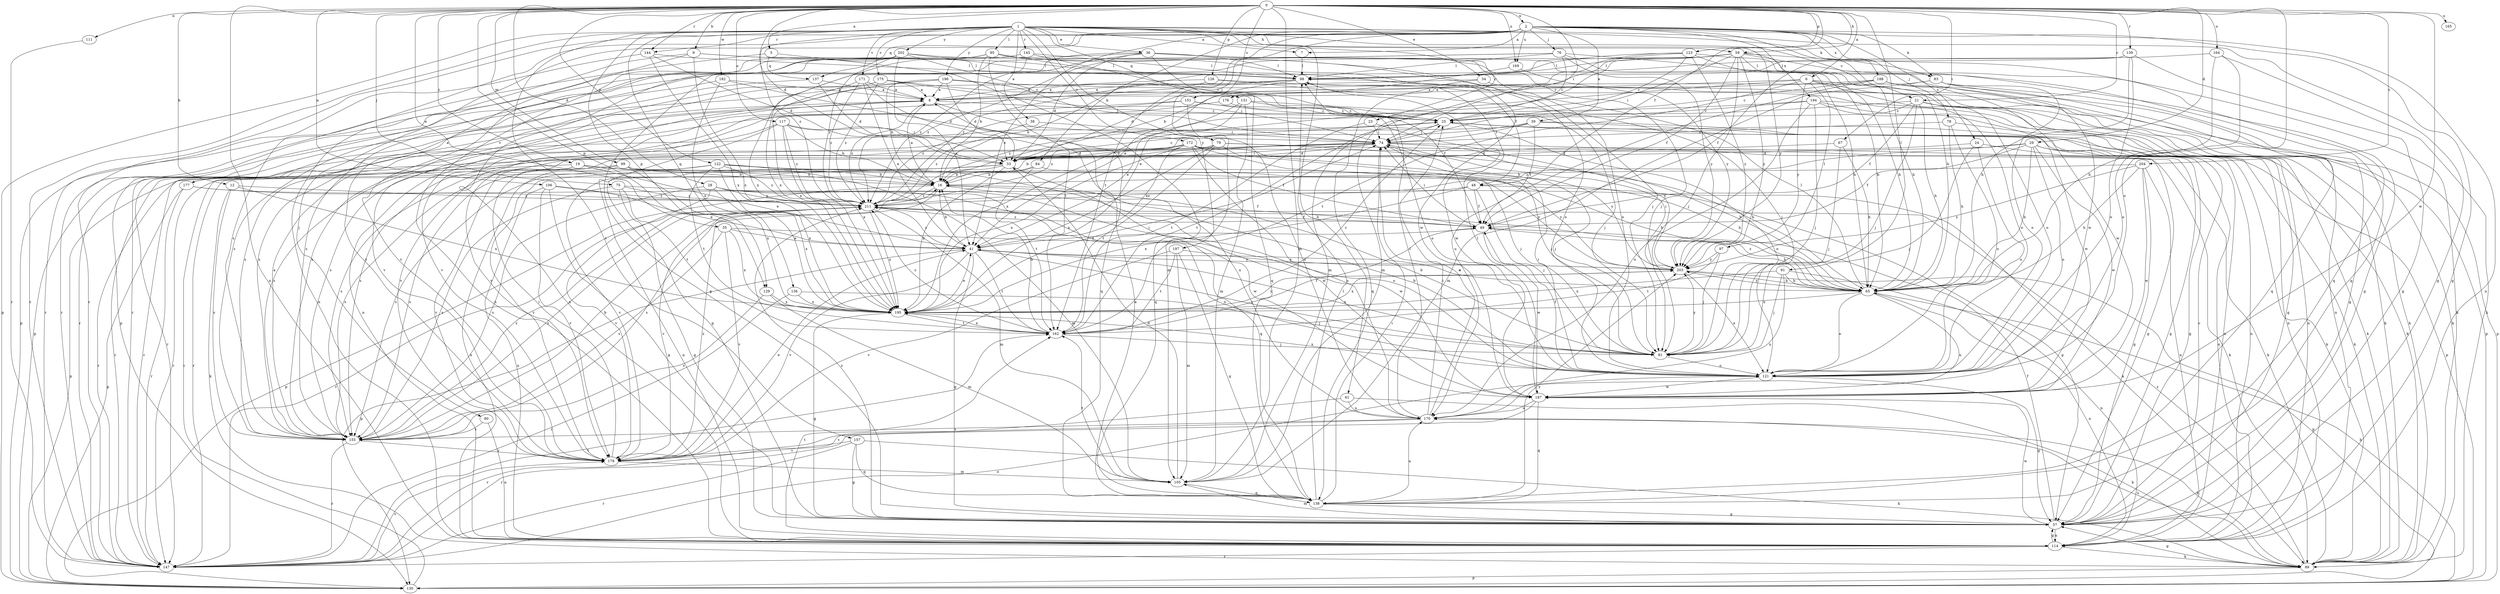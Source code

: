 strict digraph  {
0;
1;
2;
5;
6;
7;
8;
9;
12;
16;
19;
21;
23;
24;
25;
28;
29;
33;
34;
35;
36;
38;
39;
41;
48;
49;
57;
59;
61;
65;
67;
74;
75;
76;
78;
79;
80;
81;
83;
84;
89;
91;
95;
97;
98;
99;
105;
106;
111;
114;
117;
121;
122;
123;
126;
129;
130;
131;
136;
137;
138;
139;
144;
145;
147;
151;
155;
157;
162;
164;
165;
169;
170;
171;
172;
175;
176;
177;
178;
182;
187;
188;
194;
195;
196;
197;
202;
203;
204;
211;
0 -> 2  [label=a];
0 -> 5  [label=a];
0 -> 6  [label=a];
0 -> 9  [label=b];
0 -> 12  [label=b];
0 -> 19  [label=c];
0 -> 21  [label=c];
0 -> 28  [label=d];
0 -> 29  [label=d];
0 -> 33  [label=d];
0 -> 34  [label=e];
0 -> 35  [label=e];
0 -> 48  [label=f];
0 -> 59  [label=h];
0 -> 67  [label=i];
0 -> 74  [label=i];
0 -> 75  [label=j];
0 -> 91  [label=l];
0 -> 99  [label=m];
0 -> 105  [label=m];
0 -> 106  [label=n];
0 -> 111  [label=n];
0 -> 114  [label=n];
0 -> 117  [label=o];
0 -> 121  [label=o];
0 -> 122  [label=p];
0 -> 123  [label=p];
0 -> 126  [label=p];
0 -> 129  [label=p];
0 -> 139  [label=r];
0 -> 144  [label=r];
0 -> 151  [label=s];
0 -> 164  [label=u];
0 -> 165  [label=u];
0 -> 169  [label=u];
0 -> 182  [label=w];
0 -> 187  [label=w];
0 -> 204  [label=z];
1 -> 7  [label=a];
1 -> 21  [label=c];
1 -> 23  [label=c];
1 -> 36  [label=e];
1 -> 38  [label=e];
1 -> 57  [label=g];
1 -> 59  [label=h];
1 -> 61  [label=h];
1 -> 83  [label=k];
1 -> 95  [label=l];
1 -> 129  [label=p];
1 -> 130  [label=p];
1 -> 131  [label=q];
1 -> 136  [label=q];
1 -> 144  [label=r];
1 -> 145  [label=r];
1 -> 147  [label=r];
1 -> 157  [label=t];
1 -> 171  [label=v];
1 -> 172  [label=v];
1 -> 175  [label=v];
1 -> 196  [label=y];
1 -> 197  [label=y];
1 -> 202  [label=y];
1 -> 203  [label=y];
1 -> 211  [label=z];
2 -> 7  [label=a];
2 -> 24  [label=c];
2 -> 39  [label=e];
2 -> 41  [label=e];
2 -> 57  [label=g];
2 -> 65  [label=h];
2 -> 76  [label=j];
2 -> 78  [label=j];
2 -> 79  [label=j];
2 -> 80  [label=j];
2 -> 83  [label=k];
2 -> 84  [label=k];
2 -> 114  [label=n];
2 -> 137  [label=q];
2 -> 147  [label=r];
2 -> 155  [label=s];
2 -> 162  [label=t];
2 -> 169  [label=u];
2 -> 188  [label=x];
2 -> 194  [label=x];
5 -> 105  [label=m];
5 -> 137  [label=q];
5 -> 147  [label=r];
6 -> 41  [label=e];
6 -> 89  [label=k];
6 -> 97  [label=l];
6 -> 121  [label=o];
6 -> 130  [label=p];
6 -> 162  [label=t];
6 -> 176  [label=v];
6 -> 203  [label=y];
7 -> 98  [label=l];
8 -> 25  [label=c];
8 -> 170  [label=u];
8 -> 177  [label=v];
8 -> 211  [label=z];
9 -> 48  [label=f];
9 -> 98  [label=l];
9 -> 114  [label=n];
9 -> 178  [label=v];
9 -> 195  [label=x];
12 -> 89  [label=k];
12 -> 155  [label=s];
12 -> 195  [label=x];
12 -> 211  [label=z];
16 -> 8  [label=a];
16 -> 49  [label=f];
16 -> 130  [label=p];
16 -> 155  [label=s];
16 -> 211  [label=z];
19 -> 16  [label=b];
19 -> 41  [label=e];
19 -> 147  [label=r];
19 -> 155  [label=s];
19 -> 178  [label=v];
19 -> 187  [label=w];
21 -> 25  [label=c];
21 -> 49  [label=f];
21 -> 57  [label=g];
21 -> 65  [label=h];
21 -> 81  [label=j];
21 -> 89  [label=k];
21 -> 114  [label=n];
21 -> 155  [label=s];
23 -> 74  [label=i];
23 -> 162  [label=t];
23 -> 203  [label=y];
24 -> 33  [label=d];
24 -> 57  [label=g];
24 -> 81  [label=j];
24 -> 121  [label=o];
25 -> 74  [label=i];
25 -> 114  [label=n];
25 -> 121  [label=o];
25 -> 130  [label=p];
25 -> 155  [label=s];
25 -> 162  [label=t];
28 -> 121  [label=o];
28 -> 155  [label=s];
28 -> 178  [label=v];
28 -> 187  [label=w];
28 -> 195  [label=x];
28 -> 211  [label=z];
29 -> 33  [label=d];
29 -> 49  [label=f];
29 -> 57  [label=g];
29 -> 65  [label=h];
29 -> 114  [label=n];
29 -> 121  [label=o];
29 -> 187  [label=w];
29 -> 211  [label=z];
33 -> 16  [label=b];
33 -> 25  [label=c];
33 -> 74  [label=i];
33 -> 114  [label=n];
33 -> 138  [label=q];
33 -> 147  [label=r];
33 -> 178  [label=v];
33 -> 195  [label=x];
34 -> 8  [label=a];
34 -> 89  [label=k];
34 -> 138  [label=q];
35 -> 41  [label=e];
35 -> 121  [label=o];
35 -> 155  [label=s];
35 -> 178  [label=v];
35 -> 195  [label=x];
36 -> 33  [label=d];
36 -> 57  [label=g];
36 -> 65  [label=h];
36 -> 81  [label=j];
36 -> 98  [label=l];
36 -> 114  [label=n];
36 -> 121  [label=o];
36 -> 138  [label=q];
36 -> 211  [label=z];
38 -> 74  [label=i];
38 -> 211  [label=z];
39 -> 49  [label=f];
39 -> 74  [label=i];
39 -> 89  [label=k];
39 -> 114  [label=n];
39 -> 147  [label=r];
39 -> 211  [label=z];
41 -> 16  [label=b];
41 -> 57  [label=g];
41 -> 81  [label=j];
41 -> 130  [label=p];
41 -> 162  [label=t];
41 -> 178  [label=v];
41 -> 203  [label=y];
41 -> 211  [label=z];
48 -> 49  [label=f];
48 -> 57  [label=g];
48 -> 81  [label=j];
48 -> 195  [label=x];
48 -> 211  [label=z];
49 -> 41  [label=e];
49 -> 65  [label=h];
49 -> 74  [label=i];
49 -> 187  [label=w];
49 -> 211  [label=z];
57 -> 25  [label=c];
57 -> 49  [label=f];
57 -> 105  [label=m];
57 -> 114  [label=n];
57 -> 187  [label=w];
57 -> 211  [label=z];
59 -> 49  [label=f];
59 -> 65  [label=h];
59 -> 74  [label=i];
59 -> 81  [label=j];
59 -> 89  [label=k];
59 -> 98  [label=l];
59 -> 105  [label=m];
59 -> 138  [label=q];
59 -> 147  [label=r];
59 -> 187  [label=w];
59 -> 203  [label=y];
59 -> 211  [label=z];
61 -> 89  [label=k];
61 -> 147  [label=r];
61 -> 170  [label=u];
65 -> 41  [label=e];
65 -> 98  [label=l];
65 -> 114  [label=n];
65 -> 121  [label=o];
65 -> 170  [label=u];
65 -> 195  [label=x];
65 -> 203  [label=y];
65 -> 211  [label=z];
67 -> 33  [label=d];
67 -> 65  [label=h];
67 -> 81  [label=j];
74 -> 33  [label=d];
74 -> 57  [label=g];
74 -> 65  [label=h];
74 -> 81  [label=j];
74 -> 147  [label=r];
75 -> 57  [label=g];
75 -> 89  [label=k];
75 -> 155  [label=s];
75 -> 162  [label=t];
75 -> 211  [label=z];
76 -> 25  [label=c];
76 -> 57  [label=g];
76 -> 65  [label=h];
76 -> 98  [label=l];
76 -> 155  [label=s];
76 -> 203  [label=y];
76 -> 211  [label=z];
78 -> 65  [label=h];
78 -> 74  [label=i];
78 -> 89  [label=k];
78 -> 121  [label=o];
79 -> 33  [label=d];
79 -> 65  [label=h];
79 -> 81  [label=j];
79 -> 89  [label=k];
79 -> 155  [label=s];
79 -> 162  [label=t];
79 -> 195  [label=x];
80 -> 114  [label=n];
80 -> 155  [label=s];
81 -> 16  [label=b];
81 -> 41  [label=e];
81 -> 121  [label=o];
81 -> 203  [label=y];
83 -> 8  [label=a];
83 -> 57  [label=g];
83 -> 105  [label=m];
83 -> 121  [label=o];
83 -> 138  [label=q];
84 -> 16  [label=b];
84 -> 147  [label=r];
84 -> 162  [label=t];
84 -> 203  [label=y];
89 -> 57  [label=g];
89 -> 130  [label=p];
89 -> 170  [label=u];
89 -> 211  [label=z];
91 -> 65  [label=h];
91 -> 81  [label=j];
91 -> 114  [label=n];
91 -> 170  [label=u];
91 -> 195  [label=x];
95 -> 16  [label=b];
95 -> 98  [label=l];
95 -> 121  [label=o];
95 -> 155  [label=s];
95 -> 162  [label=t];
95 -> 187  [label=w];
95 -> 195  [label=x];
97 -> 81  [label=j];
97 -> 162  [label=t];
97 -> 203  [label=y];
98 -> 8  [label=a];
98 -> 33  [label=d];
98 -> 155  [label=s];
98 -> 178  [label=v];
98 -> 187  [label=w];
99 -> 16  [label=b];
99 -> 65  [label=h];
99 -> 114  [label=n];
99 -> 130  [label=p];
99 -> 155  [label=s];
99 -> 195  [label=x];
99 -> 203  [label=y];
105 -> 33  [label=d];
105 -> 138  [label=q];
105 -> 162  [label=t];
106 -> 41  [label=e];
106 -> 57  [label=g];
106 -> 114  [label=n];
106 -> 178  [label=v];
106 -> 211  [label=z];
111 -> 147  [label=r];
114 -> 57  [label=g];
114 -> 89  [label=k];
114 -> 147  [label=r];
114 -> 162  [label=t];
117 -> 16  [label=b];
117 -> 57  [label=g];
117 -> 74  [label=i];
117 -> 155  [label=s];
117 -> 170  [label=u];
117 -> 195  [label=x];
117 -> 211  [label=z];
121 -> 16  [label=b];
121 -> 49  [label=f];
121 -> 57  [label=g];
121 -> 74  [label=i];
121 -> 187  [label=w];
121 -> 195  [label=x];
122 -> 16  [label=b];
122 -> 65  [label=h];
122 -> 105  [label=m];
122 -> 155  [label=s];
122 -> 162  [label=t];
122 -> 178  [label=v];
122 -> 195  [label=x];
122 -> 211  [label=z];
123 -> 16  [label=b];
123 -> 25  [label=c];
123 -> 65  [label=h];
123 -> 98  [label=l];
123 -> 105  [label=m];
123 -> 138  [label=q];
123 -> 203  [label=y];
126 -> 8  [label=a];
126 -> 16  [label=b];
126 -> 81  [label=j];
126 -> 121  [label=o];
129 -> 105  [label=m];
129 -> 155  [label=s];
129 -> 195  [label=x];
130 -> 65  [label=h];
130 -> 74  [label=i];
131 -> 25  [label=c];
131 -> 41  [label=e];
131 -> 81  [label=j];
131 -> 105  [label=m];
131 -> 211  [label=z];
136 -> 81  [label=j];
136 -> 147  [label=r];
136 -> 195  [label=x];
137 -> 8  [label=a];
137 -> 33  [label=d];
137 -> 155  [label=s];
138 -> 8  [label=a];
138 -> 57  [label=g];
138 -> 74  [label=i];
138 -> 98  [label=l];
138 -> 170  [label=u];
138 -> 203  [label=y];
139 -> 49  [label=f];
139 -> 57  [label=g];
139 -> 65  [label=h];
139 -> 98  [label=l];
139 -> 121  [label=o];
144 -> 33  [label=d];
144 -> 98  [label=l];
144 -> 147  [label=r];
144 -> 195  [label=x];
145 -> 25  [label=c];
145 -> 98  [label=l];
145 -> 130  [label=p];
145 -> 195  [label=x];
147 -> 121  [label=o];
147 -> 162  [label=t];
147 -> 178  [label=v];
151 -> 25  [label=c];
151 -> 121  [label=o];
151 -> 138  [label=q];
151 -> 178  [label=v];
151 -> 211  [label=z];
155 -> 8  [label=a];
155 -> 16  [label=b];
155 -> 147  [label=r];
155 -> 178  [label=v];
155 -> 211  [label=z];
157 -> 57  [label=g];
157 -> 89  [label=k];
157 -> 138  [label=q];
157 -> 147  [label=r];
157 -> 178  [label=v];
162 -> 16  [label=b];
162 -> 25  [label=c];
162 -> 49  [label=f];
162 -> 81  [label=j];
162 -> 195  [label=x];
162 -> 211  [label=z];
164 -> 65  [label=h];
164 -> 89  [label=k];
164 -> 98  [label=l];
164 -> 121  [label=o];
169 -> 41  [label=e];
169 -> 203  [label=y];
170 -> 25  [label=c];
170 -> 74  [label=i];
170 -> 89  [label=k];
170 -> 98  [label=l];
170 -> 155  [label=s];
170 -> 178  [label=v];
171 -> 8  [label=a];
171 -> 33  [label=d];
171 -> 41  [label=e];
171 -> 195  [label=x];
171 -> 211  [label=z];
172 -> 16  [label=b];
172 -> 33  [label=d];
172 -> 41  [label=e];
172 -> 49  [label=f];
172 -> 81  [label=j];
172 -> 89  [label=k];
172 -> 147  [label=r];
172 -> 170  [label=u];
172 -> 195  [label=x];
172 -> 203  [label=y];
175 -> 8  [label=a];
175 -> 49  [label=f];
175 -> 74  [label=i];
175 -> 155  [label=s];
175 -> 178  [label=v];
175 -> 211  [label=z];
176 -> 25  [label=c];
176 -> 178  [label=v];
177 -> 8  [label=a];
177 -> 130  [label=p];
177 -> 147  [label=r];
177 -> 187  [label=w];
177 -> 211  [label=z];
178 -> 41  [label=e];
178 -> 74  [label=i];
178 -> 105  [label=m];
178 -> 211  [label=z];
182 -> 8  [label=a];
182 -> 130  [label=p];
182 -> 138  [label=q];
182 -> 195  [label=x];
187 -> 98  [label=l];
187 -> 138  [label=q];
187 -> 147  [label=r];
187 -> 170  [label=u];
188 -> 8  [label=a];
188 -> 25  [label=c];
188 -> 114  [label=n];
188 -> 130  [label=p];
188 -> 170  [label=u];
188 -> 187  [label=w];
194 -> 25  [label=c];
194 -> 81  [label=j];
194 -> 89  [label=k];
194 -> 114  [label=n];
194 -> 170  [label=u];
194 -> 187  [label=w];
194 -> 195  [label=x];
195 -> 41  [label=e];
195 -> 57  [label=g];
195 -> 74  [label=i];
195 -> 162  [label=t];
195 -> 203  [label=y];
196 -> 8  [label=a];
196 -> 16  [label=b];
196 -> 33  [label=d];
196 -> 74  [label=i];
196 -> 89  [label=k];
196 -> 114  [label=n];
196 -> 147  [label=r];
197 -> 105  [label=m];
197 -> 138  [label=q];
197 -> 162  [label=t];
197 -> 178  [label=v];
197 -> 203  [label=y];
202 -> 25  [label=c];
202 -> 41  [label=e];
202 -> 81  [label=j];
202 -> 98  [label=l];
202 -> 114  [label=n];
202 -> 130  [label=p];
202 -> 178  [label=v];
202 -> 211  [label=z];
203 -> 65  [label=h];
203 -> 74  [label=i];
203 -> 121  [label=o];
203 -> 130  [label=p];
203 -> 195  [label=x];
204 -> 16  [label=b];
204 -> 57  [label=g];
204 -> 65  [label=h];
204 -> 114  [label=n];
204 -> 187  [label=w];
204 -> 203  [label=y];
211 -> 49  [label=f];
211 -> 105  [label=m];
211 -> 147  [label=r];
211 -> 155  [label=s];
211 -> 178  [label=v];
211 -> 195  [label=x];
}
